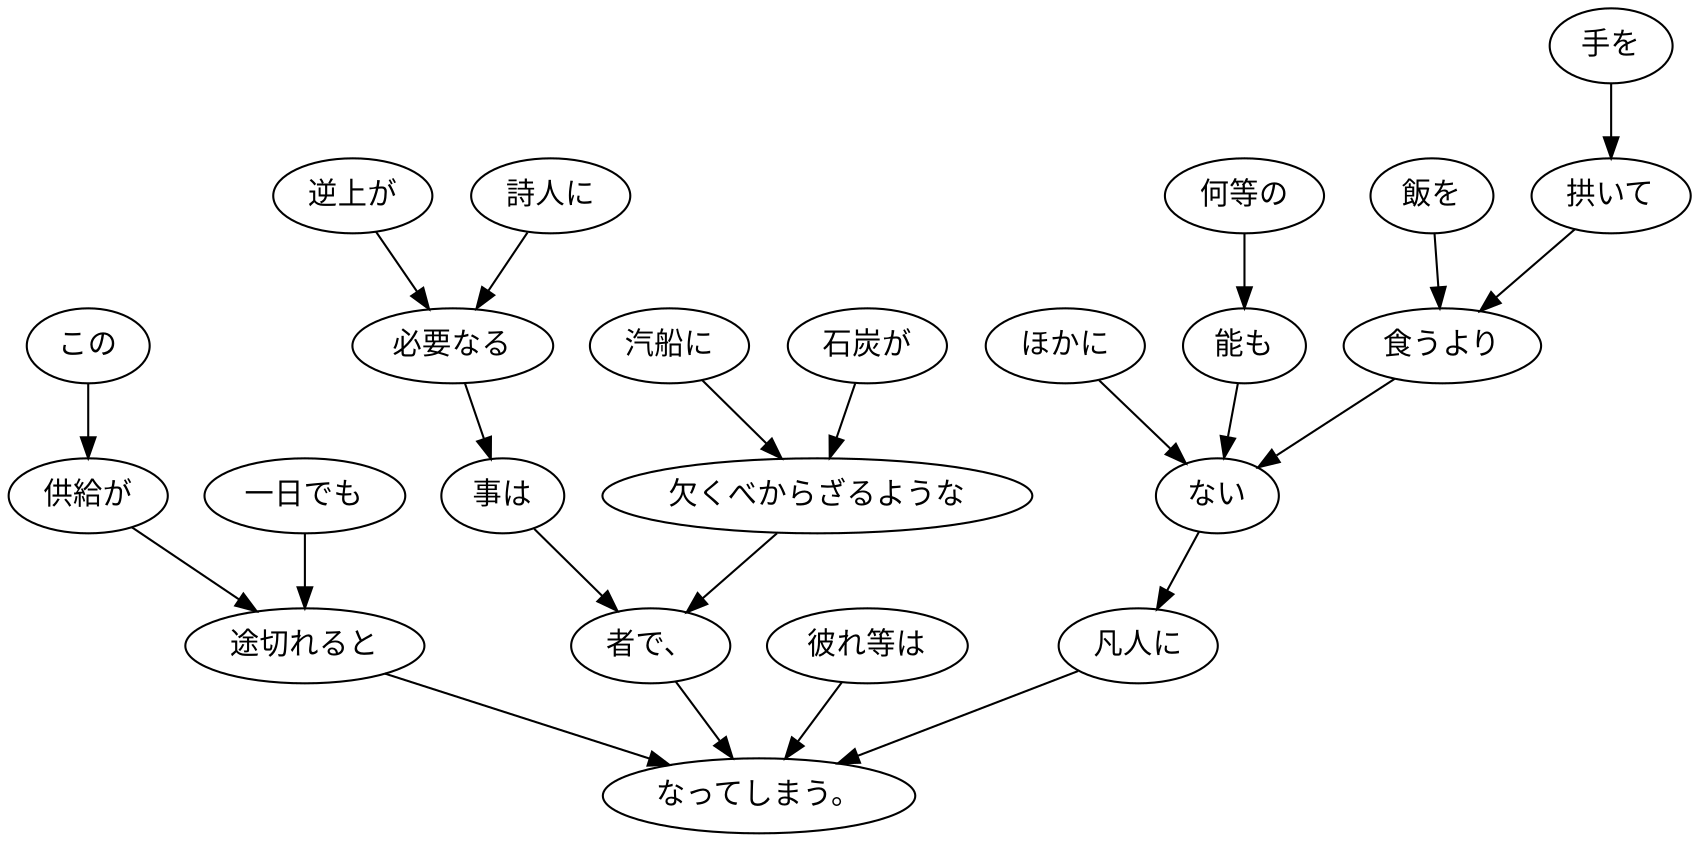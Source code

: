 digraph graph4879 {
	node0 [label="詩人に"];
	node1 [label="逆上が"];
	node2 [label="必要なる"];
	node3 [label="事は"];
	node4 [label="汽船に"];
	node5 [label="石炭が"];
	node6 [label="欠くべからざるような"];
	node7 [label="者で、"];
	node8 [label="この"];
	node9 [label="供給が"];
	node10 [label="一日でも"];
	node11 [label="途切れると"];
	node12 [label="彼れ等は"];
	node13 [label="手を"];
	node14 [label="拱いて"];
	node15 [label="飯を"];
	node16 [label="食うより"];
	node17 [label="ほかに"];
	node18 [label="何等の"];
	node19 [label="能も"];
	node20 [label="ない"];
	node21 [label="凡人に"];
	node22 [label="なってしまう。"];
	node0 -> node2;
	node1 -> node2;
	node2 -> node3;
	node3 -> node7;
	node4 -> node6;
	node5 -> node6;
	node6 -> node7;
	node7 -> node22;
	node8 -> node9;
	node9 -> node11;
	node10 -> node11;
	node11 -> node22;
	node12 -> node22;
	node13 -> node14;
	node14 -> node16;
	node15 -> node16;
	node16 -> node20;
	node17 -> node20;
	node18 -> node19;
	node19 -> node20;
	node20 -> node21;
	node21 -> node22;
}
